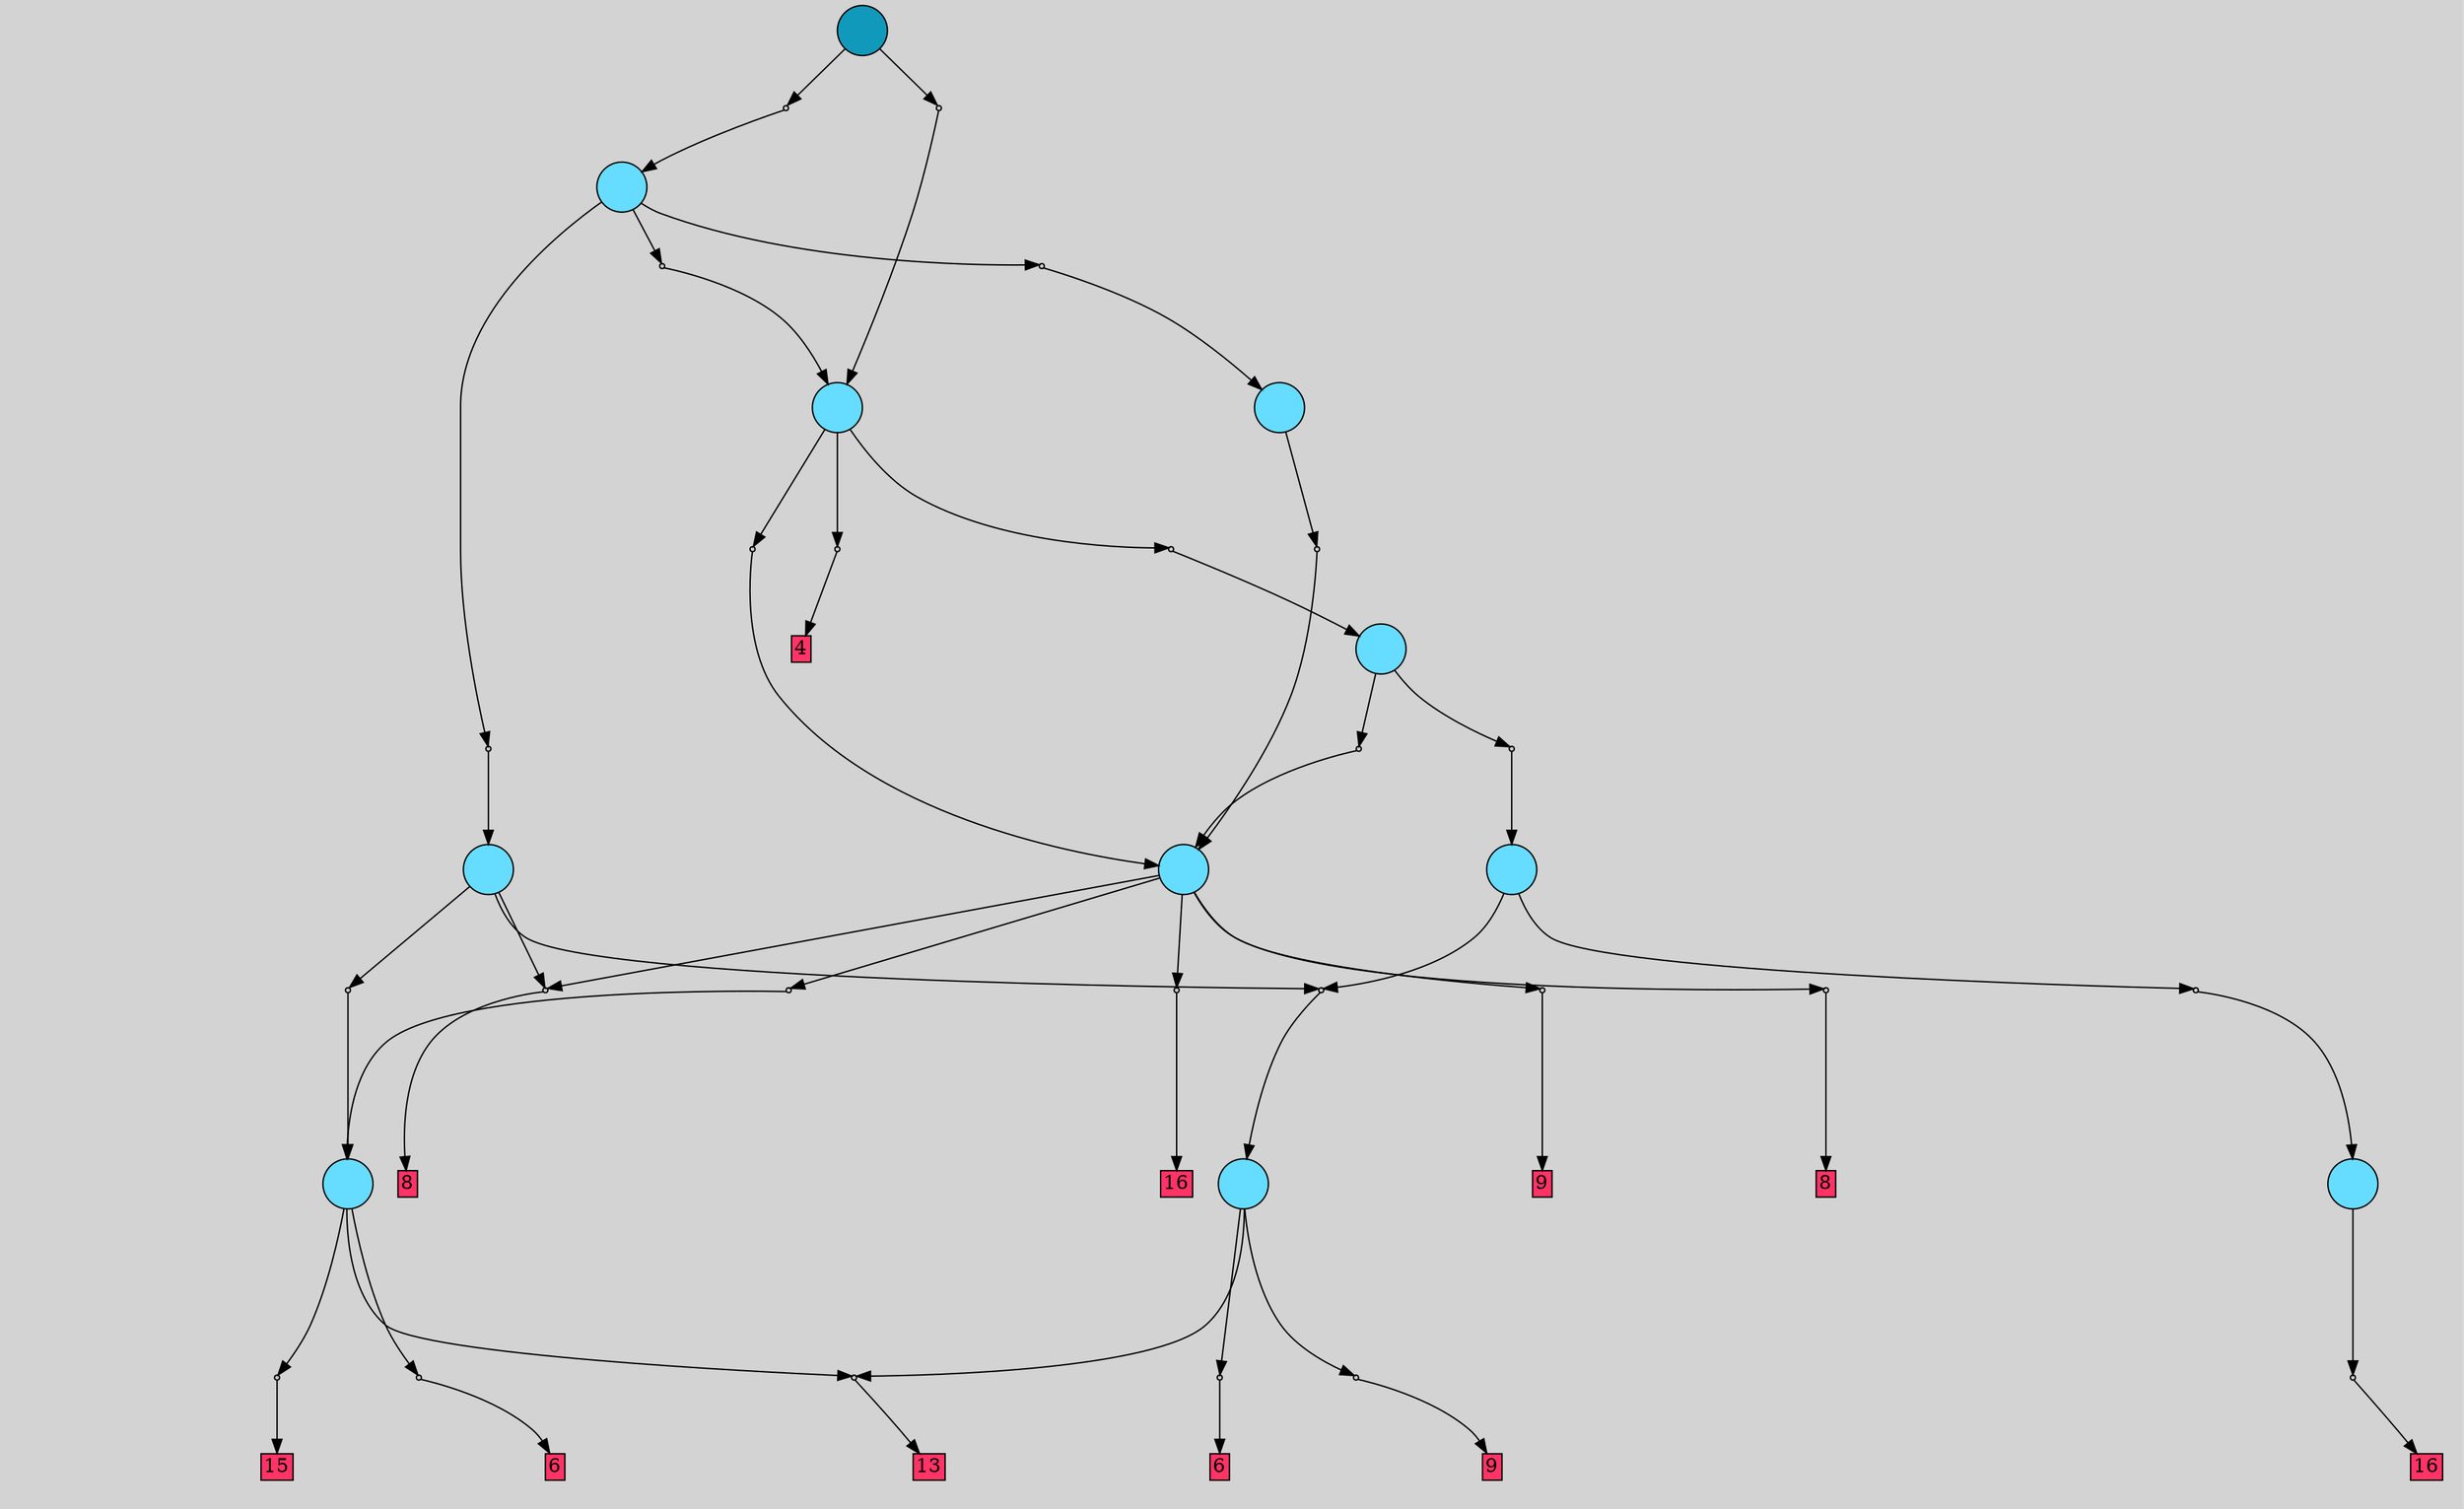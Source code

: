 digraph{
	graph[pad = "0.212, 0.055" bgcolor = lightgray]
	node[shape=circle style = filled label = ""]
		T0 [fillcolor="#66ddff"]
		T1 [fillcolor="#66ddff"]
		T2 [fillcolor="#66ddff"]
		T3 [fillcolor="#66ddff"]
		T4 [fillcolor="#66ddff"]
		T5 [fillcolor="#66ddff"]
		T6 [fillcolor="#66ddff"]
		T7 [fillcolor="#66ddff"]
		T8 [fillcolor="#66ddff"]
		T9 [fillcolor="#66ddff"]
		T10 [fillcolor="#1199bb"]
		P0 [fillcolor="#cccccc" shape=point] //
		I0 [shape=box style=invis label="5|5&1|773#1|285&#92;n2|5&0|485#1|783&#92;n1|0&1|455#0|1269&#92;n"]
		P0 -> I0[style=invis]
		A0 [fillcolor="#ff3366" shape=box margin=0.03 width=0 height=0 label="13"]
		T0 -> P0 -> A0
		P1 [fillcolor="#cccccc" shape=point] //
		I1 [shape=box style=invis label="7|0&1|118#1|53&#92;n3|0&1|976#0|984&#92;n"]
		P1 -> I1[style=invis]
		A1 [fillcolor="#ff3366" shape=box margin=0.03 width=0 height=0 label="6"]
		T0 -> P1 -> A1
		P2 [fillcolor="#cccccc" shape=point] //
		I2 [shape=box style=invis label="0|4&1|1155#1|464&#92;n1|0&0|28#0|1052&#92;n"]
		P2 -> I2[style=invis]
		A2 [fillcolor="#ff3366" shape=box margin=0.03 width=0 height=0 label="15"]
		T0 -> P2 -> A2
		T1 -> P0
		P3 [fillcolor="#cccccc" shape=point] //
		I3 [shape=box style=invis label="7|0&1|118#1|53&#92;n3|0&1|976#0|984&#92;n"]
		P3 -> I3[style=invis]
		A3 [fillcolor="#ff3366" shape=box margin=0.03 width=0 height=0 label="6"]
		T1 -> P3 -> A3
		P4 [fillcolor="#cccccc" shape=point] //
		I4 [shape=box style=invis label="0|0&1|869#1|259&#92;n"]
		P4 -> I4[style=invis]
		A4 [fillcolor="#ff3366" shape=box margin=0.03 width=0 height=0 label="9"]
		T1 -> P4 -> A4
		P5 [fillcolor="#cccccc" shape=point] //
		I5 [shape=box style=invis label="5|4&1|902#1|905&#92;n0|0&1|986#1|1078&#92;n1|0&0|452#0|1024&#92;n"]
		P5 -> I5[style=invis]
		A5 [fillcolor="#ff3366" shape=box margin=0.03 width=0 height=0 label="16"]
		T2 -> P5 -> A5
		P6 [fillcolor="#cccccc" shape=point] //
		I6 [shape=box style=invis label="5|1&1|389#1|549&#92;n3|1&0|883#0|145&#92;n1|3&1|315#1|678&#92;n2|7&0|105#1|593&#92;n2|4&1|462#0|1147&#92;n3|6&1|384#1|773&#92;n1|4&0|988#0|1271&#92;n1|4&0|860#1|287&#92;n3|4&0|108#1|267&#92;n0|2&0|300#0|934&#92;n4|7&1|420#0|82&#92;n6|5&1|842#0|287&#92;n1|0&0|127#0|1117&#92;n"]
		P6 -> I6[style=invis]
		A6 [fillcolor="#ff3366" shape=box margin=0.03 width=0 height=0 label="8"]
		T3 -> P6 -> A6
		P7 [fillcolor="#cccccc" shape=point] //
		I7 [shape=box style=invis label="4|0&1|1106#1|743&#92;n1|0&1|240#0|1296&#92;n"]
		P7 -> I7[style=invis]
		T3 -> P7 -> T0
		P8 [fillcolor="#cccccc" shape=point] //
		I8 [shape=box style=invis label="4|5&0|251#0|808&#92;n2|3&0|381#1|145&#92;n1|0&0|907#1|1046&#92;n"]
		P8 -> I8[style=invis]
		T3 -> P8 -> T1
		T4 -> P8
		P9 [fillcolor="#cccccc" shape=point] //
		I9 [shape=box style=invis label="5|4&1|902#1|905&#92;n0|0&1|986#1|1078&#92;n1|0&0|452#0|1024&#92;n"]
		P9 -> I9[style=invis]
		T4 -> P9 -> T2
		T5 -> P6
		P10 [fillcolor="#cccccc" shape=point] //
		I10 [shape=box style=invis label="4|0&1|1106#1|303&#92;n1|0&1|240#0|1296&#92;n"]
		P10 -> I10[style=invis]
		T5 -> P10 -> T0
		P11 [fillcolor="#cccccc" shape=point] //
		I11 [shape=box style=invis label="6|6&1|615#1|207&#92;n1|1&0|278#1|15&#92;n1|2&0|630#0|712&#92;n2|0&0|1297#0|922&#92;n"]
		P11 -> I11[style=invis]
		A7 [fillcolor="#ff3366" shape=box margin=0.03 width=0 height=0 label="9"]
		T5 -> P11 -> A7
		P12 [fillcolor="#cccccc" shape=point] //
		I12 [shape=box style=invis label="6|4&1|606#0|235&#92;n7|0&0|220#0|213&#92;n"]
		P12 -> I12[style=invis]
		A8 [fillcolor="#ff3366" shape=box margin=0.03 width=0 height=0 label="8"]
		T5 -> P12 -> A8
		P13 [fillcolor="#cccccc" shape=point] //
		I13 [shape=box style=invis label="5|4&1|902#1|905&#92;n0|0&1|986#1|1078&#92;n1|0&0|452#0|1024&#92;n"]
		P13 -> I13[style=invis]
		A9 [fillcolor="#ff3366" shape=box margin=0.03 width=0 height=0 label="16"]
		T5 -> P13 -> A9
		P14 [fillcolor="#cccccc" shape=point] //
		I14 [shape=box style=invis label="7|4&1|628#1|43&#92;n3|5&0|1340#0|446&#92;n2|3&0|381#1|145&#92;n4|0&0|635#0|1315&#92;n"]
		P14 -> I14[style=invis]
		T6 -> P14 -> T5
		P15 [fillcolor="#cccccc" shape=point] //
		I15 [shape=box style=invis label="7|4&1|628#1|43&#92;n3|5&0|1340#0|446&#92;n2|3&0|381#1|145&#92;n4|0&0|635#0|1315&#92;n"]
		P15 -> I15[style=invis]
		T7 -> P15 -> T5
		P16 [fillcolor="#cccccc" shape=point] //
		I16 [shape=box style=invis label="1|3&1|179#1|1161&#92;n2|4&1|1015#1|1128&#92;n7|0&0|1140#1|991&#92;n6|2&0|571#0|547&#92;n0|4&0|616#0|746&#92;n7|0&0|220#0|213&#92;n"]
		P16 -> I16[style=invis]
		T7 -> P16 -> T4
		P17 [fillcolor="#cccccc" shape=point] //
		I17 [shape=box style=invis label="7|5&1|671#0|1258&#92;n2|3&0|381#1|145&#92;n4|0&0|635#0|1315&#92;n"]
		P17 -> I17[style=invis]
		T8 -> P17 -> T7
		P18 [fillcolor="#cccccc" shape=point] //
		I18 [shape=box style=invis label="2|5&1|782#1|825&#92;n2|3&0|37#1|268&#92;n4|0&0|635#0|1315&#92;n"]
		P18 -> I18[style=invis]
		T8 -> P18 -> T5
		P19 [fillcolor="#cccccc" shape=point] //
		I19 [shape=box style=invis label="2|0&1|732#1|264&#92;n"]
		P19 -> I19[style=invis]
		A10 [fillcolor="#ff3366" shape=box margin=0.03 width=0 height=0 label="4"]
		T8 -> P19 -> A10
		P20 [fillcolor="#cccccc" shape=point] //
		I20 [shape=box style=invis label="2|3&1|617#1|490&#92;n6|6&1|1136#1|850&#92;n1|3&0|1179#0|1230&#92;n2|4&0|227#0|1313&#92;n2|0&1|1170#1|1339&#92;n0|3&0|756#0|728&#92;n1|6&1|745#0|171&#92;n7|0&0|1006#0|143&#92;n"]
		P20 -> I20[style=invis]
		T9 -> P20 -> T6
		P21 [fillcolor="#cccccc" shape=point] //
		I21 [shape=box style=invis label="1|6&1|339#1|876&#92;n7|0&0|1006#0|806&#92;n"]
		P21 -> I21[style=invis]
		T9 -> P21 -> T8
		P22 [fillcolor="#cccccc" shape=point] //
		I22 [shape=box style=invis label="7|0&1|1112#1|495&#92;n"]
		P22 -> I22[style=invis]
		T9 -> P22 -> T3
		P23 [fillcolor="#cccccc" shape=point] //
		I23 [shape=box style=invis label="7|6&1|1246#1|514&#92;n7|0&0|1006#0|1250&#92;n"]
		P23 -> I23[style=invis]
		T10 -> P23 -> T9
		P24 [fillcolor="#cccccc" shape=point] //
		I24 [shape=box style=invis label="1|6&1|339#1|876&#92;n7|0&0|1006#0|806&#92;n"]
		P24 -> I24[style=invis]
		T10 -> P24 -> T8
		{ rank= same T10 }
}
